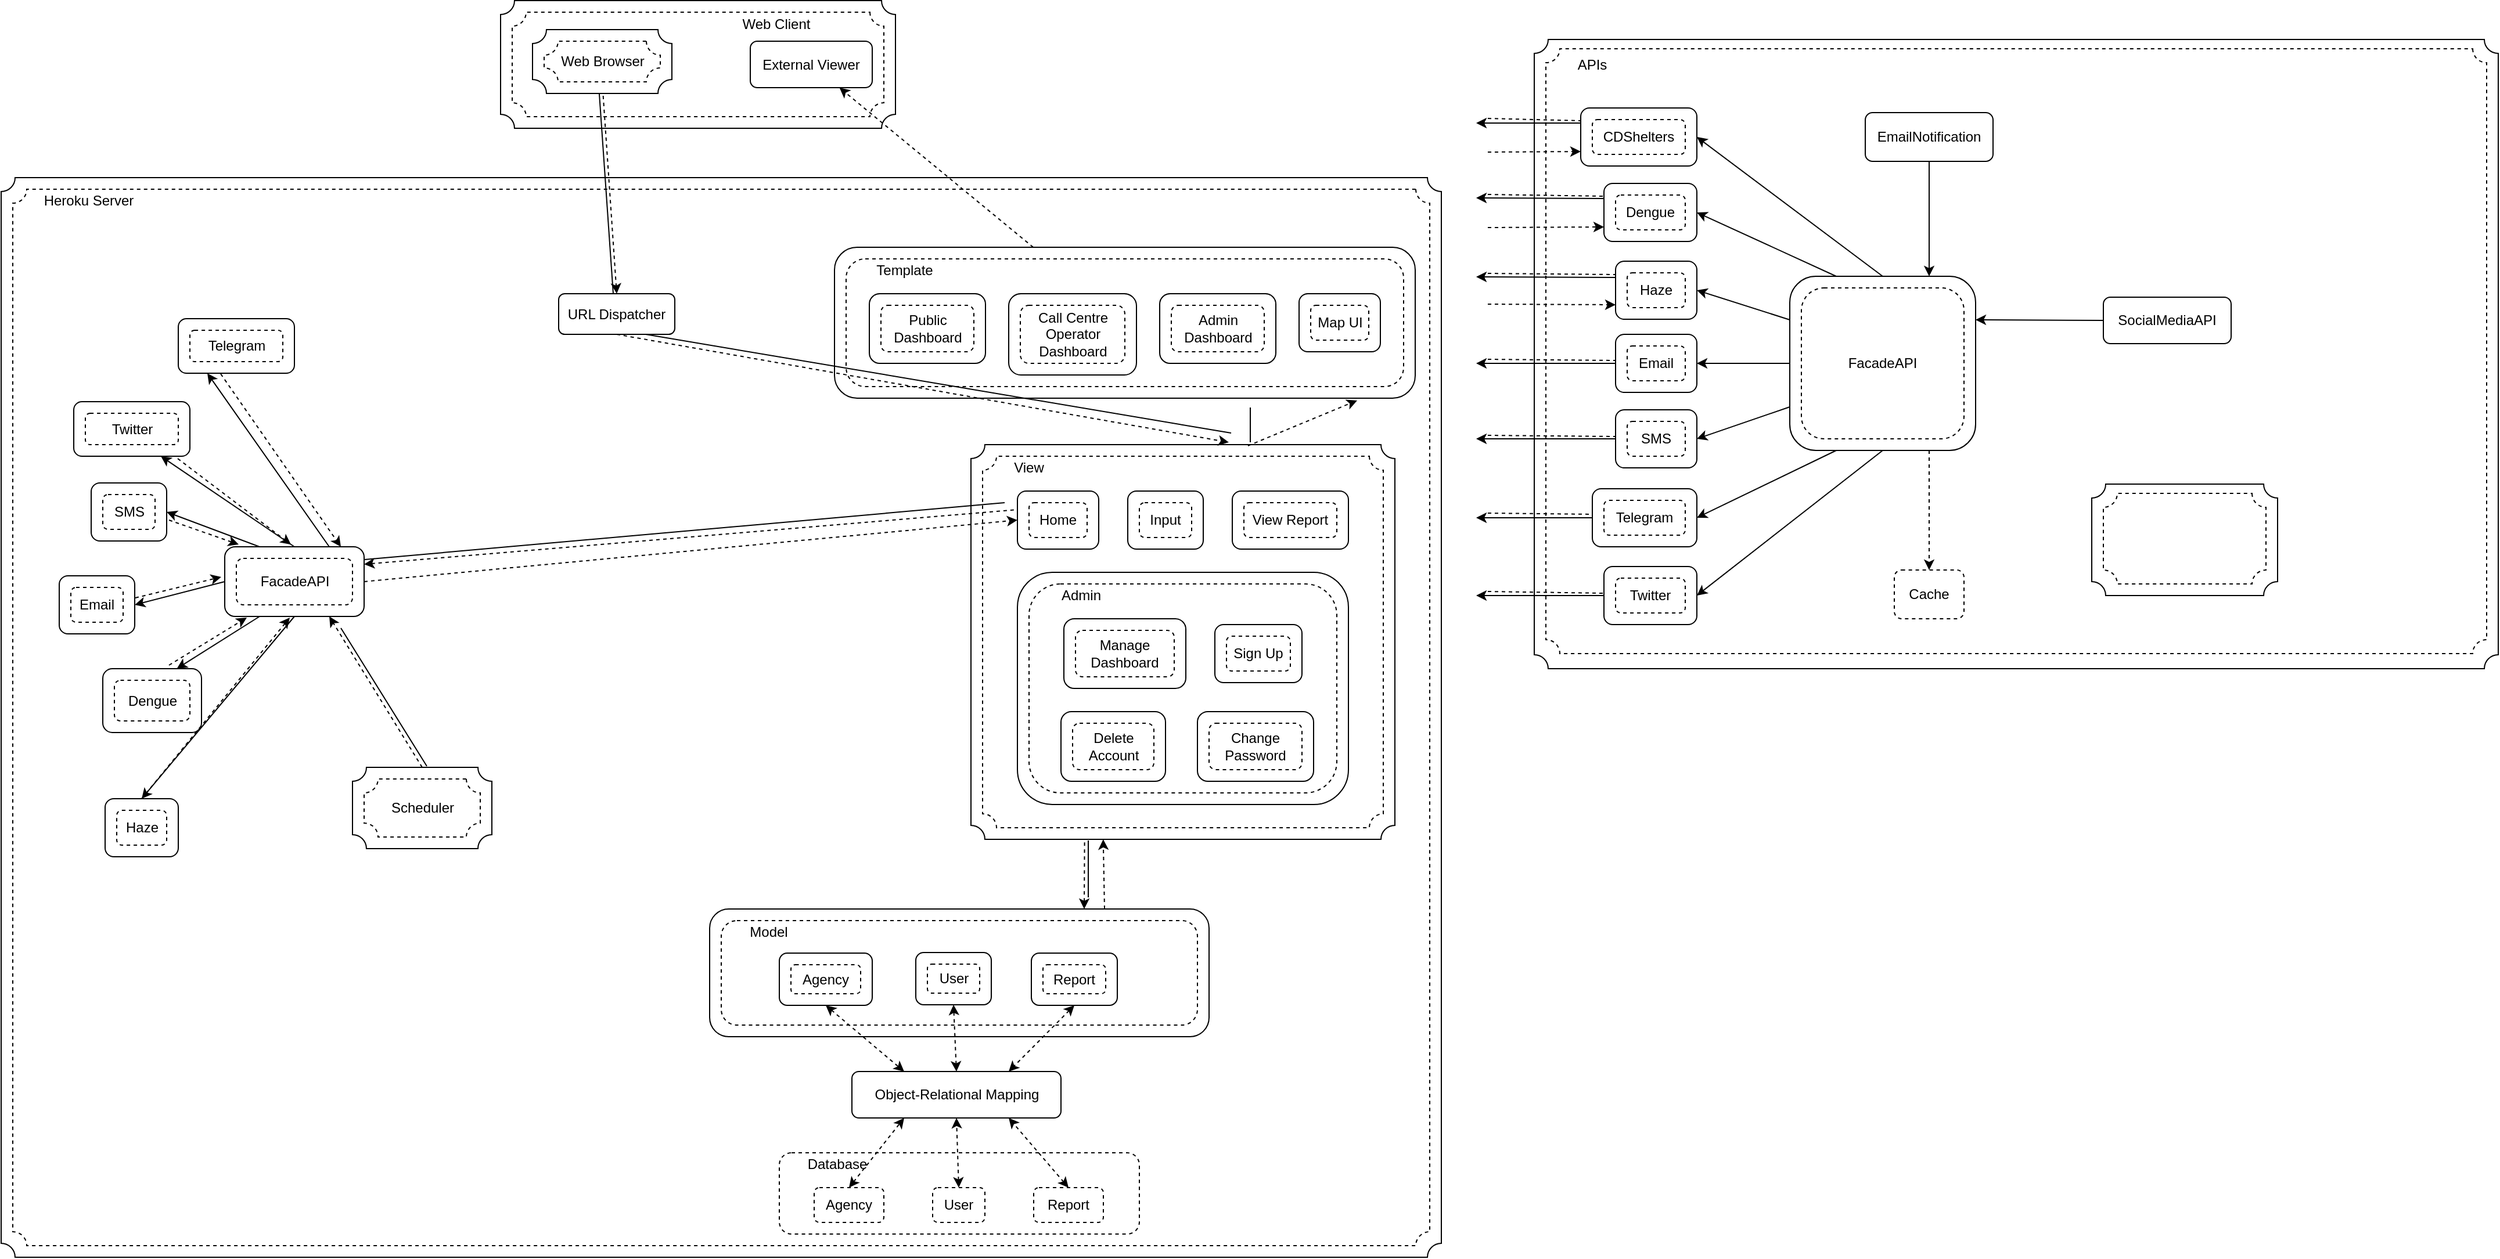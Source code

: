 <mxfile version="10.6.0" type="github"><diagram id="89IaM2pfo2dW9Pg9RgBT" name="Page-1"><mxGraphModel dx="1924" dy="614" grid="1" gridSize="10" guides="1" tooltips="1" connect="1" arrows="1" fold="1" page="1" pageScale="1" pageWidth="850" pageHeight="1100" math="0" shadow="0"><root><mxCell id="0"/><mxCell id="1" parent="0"/><mxCell id="wvOThd1Y3u8JnIfbXRII-2" value="" style="verticalLabelPosition=bottom;verticalAlign=top;html=1;shape=mxgraph.basic.plaque;dx=6;" parent="1" vertex="1"><mxGeometry x="30" y="7.5" width="340" height="110" as="geometry"/></mxCell><mxCell id="wvOThd1Y3u8JnIfbXRII-4" value="" style="verticalLabelPosition=bottom;verticalAlign=top;html=1;shape=mxgraph.basic.plaque;dx=6;dashed=1;" parent="1" vertex="1"><mxGeometry x="40" y="17.5" width="320" height="90" as="geometry"/></mxCell><mxCell id="wvOThd1Y3u8JnIfbXRII-12" value="Web Client" style="text;html=1;strokeColor=none;fillColor=none;align=center;verticalAlign=middle;whiteSpace=wrap;rounded=0;dashed=1;" parent="1" vertex="1"><mxGeometry x="230" y="17.5" width="75" height="20" as="geometry"/></mxCell><mxCell id="wvOThd1Y3u8JnIfbXRII-20" value="" style="verticalLabelPosition=bottom;verticalAlign=top;html=1;shape=mxgraph.basic.plaque;dx=6;" parent="1" vertex="1"><mxGeometry x="-400" y="160" width="1240" height="930" as="geometry"/></mxCell><mxCell id="wvOThd1Y3u8JnIfbXRII-21" value="" style="verticalLabelPosition=bottom;verticalAlign=top;html=1;shape=mxgraph.basic.plaque;dx=6;dashed=1;" parent="1" vertex="1"><mxGeometry x="-390" y="170" width="1220" height="910" as="geometry"/></mxCell><mxCell id="wvOThd1Y3u8JnIfbXRII-22" value="Heroku Server" style="text;html=1;strokeColor=none;fillColor=none;align=center;verticalAlign=middle;whiteSpace=wrap;rounded=0;dashed=1;" parent="1" vertex="1"><mxGeometry x="-370" y="170" width="91" height="20" as="geometry"/></mxCell><mxCell id="wvOThd1Y3u8JnIfbXRII-23" value="" style="rounded=1;whiteSpace=wrap;html=1;" parent="1" vertex="1"><mxGeometry x="317.5" y="220" width="500" height="130" as="geometry"/></mxCell><mxCell id="wvOThd1Y3u8JnIfbXRII-24" value="" style="rounded=1;whiteSpace=wrap;html=1;dashed=1;" parent="1" vertex="1"><mxGeometry x="327.5" y="230" width="480" height="110" as="geometry"/></mxCell><mxCell id="wvOThd1Y3u8JnIfbXRII-25" value="Template" style="text;html=1;strokeColor=none;fillColor=none;align=center;verticalAlign=middle;whiteSpace=wrap;rounded=0;dashed=1;" parent="1" vertex="1"><mxGeometry x="347.5" y="230" width="60" height="20" as="geometry"/></mxCell><mxCell id="wvOThd1Y3u8JnIfbXRII-26" value="" style="rounded=1;whiteSpace=wrap;html=1;" parent="1" vertex="1"><mxGeometry x="347.5" y="260" width="100" height="60" as="geometry"/></mxCell><mxCell id="wvOThd1Y3u8JnIfbXRII-27" value="Public Dashboard" style="rounded=1;whiteSpace=wrap;html=1;dashed=1;" parent="1" vertex="1"><mxGeometry x="357.5" y="270" width="80" height="40" as="geometry"/></mxCell><mxCell id="wvOThd1Y3u8JnIfbXRII-28" value="" style="rounded=1;whiteSpace=wrap;html=1;" parent="1" vertex="1"><mxGeometry x="467.5" y="260" width="110" height="70" as="geometry"/></mxCell><mxCell id="wvOThd1Y3u8JnIfbXRII-29" value="Call Centre Operator Dashboard" style="rounded=1;whiteSpace=wrap;html=1;dashed=1;" parent="1" vertex="1"><mxGeometry x="477.5" y="270" width="90" height="50" as="geometry"/></mxCell><mxCell id="wvOThd1Y3u8JnIfbXRII-30" value="" style="rounded=1;whiteSpace=wrap;html=1;" parent="1" vertex="1"><mxGeometry x="597.5" y="260" width="100" height="60" as="geometry"/></mxCell><mxCell id="wvOThd1Y3u8JnIfbXRII-31" value="Admin Dashboard" style="rounded=1;whiteSpace=wrap;html=1;dashed=1;" parent="1" vertex="1"><mxGeometry x="607.5" y="270" width="80" height="40" as="geometry"/></mxCell><mxCell id="wvOThd1Y3u8JnIfbXRII-32" value="" style="rounded=1;whiteSpace=wrap;html=1;" parent="1" vertex="1"><mxGeometry x="717.5" y="260" width="70" height="50" as="geometry"/></mxCell><mxCell id="wvOThd1Y3u8JnIfbXRII-33" value="Map UI" style="rounded=1;whiteSpace=wrap;html=1;dashed=1;" parent="1" vertex="1"><mxGeometry x="727.5" y="270" width="50" height="30" as="geometry"/></mxCell><mxCell id="wvOThd1Y3u8JnIfbXRII-34" value="URL Dispatcher" style="rounded=1;whiteSpace=wrap;html=1;" parent="1" vertex="1"><mxGeometry x="80" y="260" width="100" height="35" as="geometry"/></mxCell><mxCell id="wvOThd1Y3u8JnIfbXRII-35" value="" style="verticalLabelPosition=bottom;verticalAlign=top;html=1;shape=mxgraph.basic.plaque;dx=6;" parent="1" vertex="1"><mxGeometry x="435" y="390" width="365" height="340" as="geometry"/></mxCell><mxCell id="wvOThd1Y3u8JnIfbXRII-36" value="" style="verticalLabelPosition=bottom;verticalAlign=top;html=1;shape=mxgraph.basic.plaque;dx=6;dashed=1;" parent="1" vertex="1"><mxGeometry x="445" y="400" width="345" height="320" as="geometry"/></mxCell><mxCell id="wvOThd1Y3u8JnIfbXRII-37" value="View" style="text;html=1;strokeColor=none;fillColor=none;align=center;verticalAlign=middle;whiteSpace=wrap;rounded=0;" parent="1" vertex="1"><mxGeometry x="465" y="400" width="40" height="20" as="geometry"/></mxCell><mxCell id="wvOThd1Y3u8JnIfbXRII-38" value="" style="rounded=1;whiteSpace=wrap;html=1;" parent="1" vertex="1"><mxGeometry x="475" y="430" width="70" height="50" as="geometry"/></mxCell><mxCell id="wvOThd1Y3u8JnIfbXRII-39" value="Home" style="rounded=1;whiteSpace=wrap;html=1;dashed=1;" parent="1" vertex="1"><mxGeometry x="485" y="440" width="50" height="30" as="geometry"/></mxCell><mxCell id="wvOThd1Y3u8JnIfbXRII-40" value="" style="rounded=1;whiteSpace=wrap;html=1;" parent="1" vertex="1"><mxGeometry x="570" y="430" width="65" height="50" as="geometry"/></mxCell><mxCell id="wvOThd1Y3u8JnIfbXRII-41" value="Input" style="rounded=1;whiteSpace=wrap;html=1;dashed=1;" parent="1" vertex="1"><mxGeometry x="580" y="440" width="45" height="30" as="geometry"/></mxCell><mxCell id="wvOThd1Y3u8JnIfbXRII-43" value="" style="rounded=1;whiteSpace=wrap;html=1;" parent="1" vertex="1"><mxGeometry x="660" y="430" width="100" height="50" as="geometry"/></mxCell><mxCell id="wvOThd1Y3u8JnIfbXRII-44" value="View Report" style="rounded=1;whiteSpace=wrap;html=1;dashed=1;" parent="1" vertex="1"><mxGeometry x="670" y="440" width="80" height="30" as="geometry"/></mxCell><mxCell id="wvOThd1Y3u8JnIfbXRII-45" value="" style="rounded=1;whiteSpace=wrap;html=1;" parent="1" vertex="1"><mxGeometry x="475" y="500" width="285" height="200" as="geometry"/></mxCell><mxCell id="wvOThd1Y3u8JnIfbXRII-46" value="" style="rounded=1;whiteSpace=wrap;html=1;dashed=1;" parent="1" vertex="1"><mxGeometry x="485" y="510" width="265" height="180" as="geometry"/></mxCell><mxCell id="wvOThd1Y3u8JnIfbXRII-47" value="Admin" style="text;html=1;strokeColor=none;fillColor=none;align=center;verticalAlign=middle;whiteSpace=wrap;rounded=0;" parent="1" vertex="1"><mxGeometry x="510" y="510" width="40" height="20" as="geometry"/></mxCell><mxCell id="wvOThd1Y3u8JnIfbXRII-48" value="" style="endArrow=classic;startArrow=none;html=1;dashed=1;entryX=0.9;entryY=1.015;entryDx=0;entryDy=0;exitX=0.181;exitY=0.003;exitDx=0;exitDy=0;exitPerimeter=0;entryPerimeter=0;endFill=1;startFill=0;" parent="1" target="wvOThd1Y3u8JnIfbXRII-23" edge="1"><mxGeometry width="50" height="50" relative="1" as="geometry"><mxPoint x="673.5" y="391" as="sourcePoint"/><mxPoint x="682.5" y="350" as="targetPoint"/></mxGeometry></mxCell><mxCell id="wvOThd1Y3u8JnIfbXRII-49" value="" style="rounded=1;whiteSpace=wrap;html=1;" parent="1" vertex="1"><mxGeometry x="515" y="540" width="105" height="60" as="geometry"/></mxCell><mxCell id="wvOThd1Y3u8JnIfbXRII-50" value="Manage Dashboard" style="rounded=1;whiteSpace=wrap;html=1;dashed=1;" parent="1" vertex="1"><mxGeometry x="525" y="550" width="85" height="40" as="geometry"/></mxCell><mxCell id="wvOThd1Y3u8JnIfbXRII-51" value="" style="rounded=1;whiteSpace=wrap;html=1;" parent="1" vertex="1"><mxGeometry x="645" y="545" width="75" height="50" as="geometry"/></mxCell><mxCell id="wvOThd1Y3u8JnIfbXRII-52" value="Sign Up" style="rounded=1;whiteSpace=wrap;html=1;dashed=1;" parent="1" vertex="1"><mxGeometry x="655" y="555" width="55" height="30" as="geometry"/></mxCell><mxCell id="wvOThd1Y3u8JnIfbXRII-53" value="" style="rounded=1;whiteSpace=wrap;html=1;" parent="1" vertex="1"><mxGeometry x="512.5" y="620" width="90" height="60" as="geometry"/></mxCell><mxCell id="wvOThd1Y3u8JnIfbXRII-54" value="Delete Account" style="rounded=1;whiteSpace=wrap;html=1;dashed=1;" parent="1" vertex="1"><mxGeometry x="522.5" y="630" width="70" height="40" as="geometry"/></mxCell><mxCell id="wvOThd1Y3u8JnIfbXRII-55" value="" style="rounded=1;whiteSpace=wrap;html=1;" parent="1" vertex="1"><mxGeometry x="630" y="620" width="100" height="60" as="geometry"/></mxCell><mxCell id="wvOThd1Y3u8JnIfbXRII-56" value="Change Password" style="rounded=1;whiteSpace=wrap;html=1;dashed=1;" parent="1" vertex="1"><mxGeometry x="640" y="630" width="80" height="40" as="geometry"/></mxCell><mxCell id="wvOThd1Y3u8JnIfbXRII-57" value="" style="rounded=1;whiteSpace=wrap;html=1;" parent="1" vertex="1"><mxGeometry x="-207.5" y="478" width="120" height="60" as="geometry"/></mxCell><mxCell id="wvOThd1Y3u8JnIfbXRII-58" value="FacadeAPI" style="rounded=1;whiteSpace=wrap;html=1;dashed=1;" parent="1" vertex="1"><mxGeometry x="-197.5" y="488" width="100" height="40" as="geometry"/></mxCell><mxCell id="wvOThd1Y3u8JnIfbXRII-59" value="" style="verticalLabelPosition=bottom;verticalAlign=top;html=1;shape=mxgraph.basic.plaque;dx=6;" parent="1" vertex="1"><mxGeometry x="-97.5" y="668" width="120" height="70" as="geometry"/></mxCell><mxCell id="wvOThd1Y3u8JnIfbXRII-60" value="" style="verticalLabelPosition=bottom;verticalAlign=top;html=1;shape=mxgraph.basic.plaque;dx=6;dashed=1;" parent="1" vertex="1"><mxGeometry x="-87.5" y="678" width="100" height="50" as="geometry"/></mxCell><mxCell id="wvOThd1Y3u8JnIfbXRII-61" value="Scheduler" style="text;html=1;strokeColor=none;fillColor=none;align=center;verticalAlign=middle;whiteSpace=wrap;rounded=0;" parent="1" vertex="1"><mxGeometry x="-67.5" y="685.5" width="60" height="35" as="geometry"/></mxCell><mxCell id="wvOThd1Y3u8JnIfbXRII-62" value="" style="rounded=1;whiteSpace=wrap;html=1;" parent="1" vertex="1"><mxGeometry x="-247.5" y="281.5" width="100" height="47" as="geometry"/></mxCell><mxCell id="wvOThd1Y3u8JnIfbXRII-63" value="Telegram" style="rounded=1;whiteSpace=wrap;html=1;dashed=1;" parent="1" vertex="1"><mxGeometry x="-237.5" y="291.5" width="80" height="27" as="geometry"/></mxCell><mxCell id="wvOThd1Y3u8JnIfbXRII-64" value="" style="rounded=1;whiteSpace=wrap;html=1;" parent="1" vertex="1"><mxGeometry x="-337.5" y="353" width="100" height="47" as="geometry"/></mxCell><mxCell id="wvOThd1Y3u8JnIfbXRII-65" value="Twitter" style="rounded=1;whiteSpace=wrap;html=1;dashed=1;" parent="1" vertex="1"><mxGeometry x="-327.5" y="363" width="80" height="27" as="geometry"/></mxCell><mxCell id="wvOThd1Y3u8JnIfbXRII-66" value="" style="rounded=1;whiteSpace=wrap;html=1;" parent="1" vertex="1"><mxGeometry x="-322.5" y="423" width="65" height="50" as="geometry"/></mxCell><mxCell id="wvOThd1Y3u8JnIfbXRII-67" value="SMS" style="rounded=1;whiteSpace=wrap;html=1;dashed=1;" parent="1" vertex="1"><mxGeometry x="-312.5" y="433" width="45" height="30" as="geometry"/></mxCell><mxCell id="wvOThd1Y3u8JnIfbXRII-68" value="" style="rounded=1;whiteSpace=wrap;html=1;" parent="1" vertex="1"><mxGeometry x="-350" y="503" width="65" height="50" as="geometry"/></mxCell><mxCell id="wvOThd1Y3u8JnIfbXRII-69" value="Email" style="rounded=1;whiteSpace=wrap;html=1;dashed=1;" parent="1" vertex="1"><mxGeometry x="-340" y="513" width="45" height="30" as="geometry"/></mxCell><mxCell id="wvOThd1Y3u8JnIfbXRII-70" value="" style="rounded=1;whiteSpace=wrap;html=1;" parent="1" vertex="1"><mxGeometry x="-312.5" y="583" width="85" height="55" as="geometry"/></mxCell><mxCell id="wvOThd1Y3u8JnIfbXRII-71" value="Dengue" style="rounded=1;whiteSpace=wrap;html=1;dashed=1;" parent="1" vertex="1"><mxGeometry x="-302.5" y="593" width="65" height="35" as="geometry"/></mxCell><mxCell id="wvOThd1Y3u8JnIfbXRII-72" value="" style="rounded=1;whiteSpace=wrap;html=1;" parent="1" vertex="1"><mxGeometry x="-310.5" y="695" width="63" height="50" as="geometry"/></mxCell><mxCell id="wvOThd1Y3u8JnIfbXRII-73" value="Haze" style="rounded=1;whiteSpace=wrap;html=1;dashed=1;" parent="1" vertex="1"><mxGeometry x="-300.5" y="705" width="43" height="30" as="geometry"/></mxCell><mxCell id="wvOThd1Y3u8JnIfbXRII-75" value="" style="rounded=1;whiteSpace=wrap;html=1;dashed=1;" parent="1" vertex="1"><mxGeometry x="270" y="1000" width="310" height="70" as="geometry"/></mxCell><mxCell id="wvOThd1Y3u8JnIfbXRII-76" value="Agency" style="rounded=1;whiteSpace=wrap;html=1;dashed=1;" parent="1" vertex="1"><mxGeometry x="300" y="1030" width="60" height="30" as="geometry"/></mxCell><mxCell id="wvOThd1Y3u8JnIfbXRII-77" value="User" style="rounded=1;whiteSpace=wrap;html=1;dashed=1;" parent="1" vertex="1"><mxGeometry x="402" y="1030" width="45" height="30" as="geometry"/></mxCell><mxCell id="wvOThd1Y3u8JnIfbXRII-78" value="Report" style="rounded=1;whiteSpace=wrap;html=1;dashed=1;" parent="1" vertex="1"><mxGeometry x="489" y="1030" width="60" height="30" as="geometry"/></mxCell><mxCell id="wvOThd1Y3u8JnIfbXRII-79" value="Database" style="text;html=1;strokeColor=none;fillColor=none;align=center;verticalAlign=middle;whiteSpace=wrap;rounded=0;" parent="1" vertex="1"><mxGeometry x="290" y="1000" width="60" height="20" as="geometry"/></mxCell><mxCell id="wvOThd1Y3u8JnIfbXRII-80" value="" style="rounded=1;whiteSpace=wrap;html=1;" parent="1" vertex="1"><mxGeometry x="210" y="790" width="430" height="110" as="geometry"/></mxCell><mxCell id="wvOThd1Y3u8JnIfbXRII-81" value="" style="rounded=1;whiteSpace=wrap;html=1;dashed=1;" parent="1" vertex="1"><mxGeometry x="220" y="800" width="410" height="90" as="geometry"/></mxCell><mxCell id="wvOThd1Y3u8JnIfbXRII-82" value="" style="rounded=1;whiteSpace=wrap;html=1;" parent="1" vertex="1"><mxGeometry x="387.5" y="827.5" width="65" height="45" as="geometry"/></mxCell><mxCell id="wvOThd1Y3u8JnIfbXRII-83" value="User" style="rounded=1;whiteSpace=wrap;html=1;dashed=1;" parent="1" vertex="1"><mxGeometry x="397.5" y="837.5" width="45" height="25" as="geometry"/></mxCell><mxCell id="wvOThd1Y3u8JnIfbXRII-84" value="" style="rounded=1;whiteSpace=wrap;html=1;" parent="1" vertex="1"><mxGeometry x="487" y="828" width="74" height="45" as="geometry"/></mxCell><mxCell id="wvOThd1Y3u8JnIfbXRII-85" value="Report" style="rounded=1;whiteSpace=wrap;html=1;dashed=1;" parent="1" vertex="1"><mxGeometry x="497" y="838" width="54" height="25" as="geometry"/></mxCell><mxCell id="wvOThd1Y3u8JnIfbXRII-86" value="" style="rounded=1;whiteSpace=wrap;html=1;" parent="1" vertex="1"><mxGeometry x="270" y="828" width="80" height="45" as="geometry"/></mxCell><mxCell id="wvOThd1Y3u8JnIfbXRII-87" value="Agency" style="rounded=1;whiteSpace=wrap;html=1;dashed=1;" parent="1" vertex="1"><mxGeometry x="280" y="838" width="60" height="25" as="geometry"/></mxCell><mxCell id="wvOThd1Y3u8JnIfbXRII-88" value="Model" style="text;html=1;strokeColor=none;fillColor=none;align=center;verticalAlign=middle;whiteSpace=wrap;rounded=0;" parent="1" vertex="1"><mxGeometry x="241" y="800" width="40" height="20" as="geometry"/></mxCell><mxCell id="wvOThd1Y3u8JnIfbXRII-89" value="Object-Relational Mapping" style="rounded=1;whiteSpace=wrap;html=1;" parent="1" vertex="1"><mxGeometry x="332.5" y="930" width="180" height="40" as="geometry"/></mxCell><mxCell id="wvOThd1Y3u8JnIfbXRII-90" value="" style="endArrow=classic;startArrow=classic;html=1;dashed=1;exitX=0.5;exitY=0;exitDx=0;exitDy=0;entryX=0.25;entryY=1;entryDx=0;entryDy=0;" parent="1" source="wvOThd1Y3u8JnIfbXRII-76" target="wvOThd1Y3u8JnIfbXRII-89" edge="1"><mxGeometry width="50" height="50" relative="1" as="geometry"><mxPoint x="300" y="1030" as="sourcePoint"/><mxPoint x="350" y="980" as="targetPoint"/></mxGeometry></mxCell><mxCell id="wvOThd1Y3u8JnIfbXRII-91" value="" style="endArrow=classic;startArrow=classic;html=1;dashed=1;exitX=0.5;exitY=0;exitDx=0;exitDy=0;entryX=0.5;entryY=1;entryDx=0;entryDy=0;" parent="1" source="wvOThd1Y3u8JnIfbXRII-77" target="wvOThd1Y3u8JnIfbXRII-89" edge="1"><mxGeometry width="50" height="50" relative="1" as="geometry"><mxPoint x="340" y="1040" as="sourcePoint"/><mxPoint x="355" y="980" as="targetPoint"/></mxGeometry></mxCell><mxCell id="wvOThd1Y3u8JnIfbXRII-92" value="" style="endArrow=classic;startArrow=classic;html=1;dashed=1;exitX=0.5;exitY=0;exitDx=0;exitDy=0;entryX=0.75;entryY=1;entryDx=0;entryDy=0;" parent="1" source="wvOThd1Y3u8JnIfbXRII-78" target="wvOThd1Y3u8JnIfbXRII-89" edge="1"><mxGeometry width="50" height="50" relative="1" as="geometry"><mxPoint x="350" y="1050" as="sourcePoint"/><mxPoint x="365" y="990" as="targetPoint"/></mxGeometry></mxCell><mxCell id="wvOThd1Y3u8JnIfbXRII-93" value="" style="endArrow=classic;startArrow=classic;html=1;dashed=1;exitX=0.5;exitY=1;exitDx=0;exitDy=0;entryX=0.75;entryY=0;entryDx=0;entryDy=0;" parent="1" source="wvOThd1Y3u8JnIfbXRII-84" target="wvOThd1Y3u8JnIfbXRII-89" edge="1"><mxGeometry width="50" height="50" relative="1" as="geometry"><mxPoint x="529" y="1040" as="sourcePoint"/><mxPoint x="505" y="980" as="targetPoint"/></mxGeometry></mxCell><mxCell id="wvOThd1Y3u8JnIfbXRII-94" value="" style="endArrow=classic;startArrow=classic;html=1;dashed=1;exitX=0.5;exitY=1;exitDx=0;exitDy=0;entryX=0.5;entryY=0;entryDx=0;entryDy=0;" parent="1" source="wvOThd1Y3u8JnIfbXRII-82" target="wvOThd1Y3u8JnIfbXRII-89" edge="1"><mxGeometry width="50" height="50" relative="1" as="geometry"><mxPoint x="534" y="883" as="sourcePoint"/><mxPoint x="505" y="940" as="targetPoint"/></mxGeometry></mxCell><mxCell id="wvOThd1Y3u8JnIfbXRII-95" value="" style="endArrow=classic;startArrow=classic;html=1;dashed=1;exitX=0.5;exitY=1;exitDx=0;exitDy=0;entryX=0.25;entryY=0;entryDx=0;entryDy=0;" parent="1" source="wvOThd1Y3u8JnIfbXRII-86" target="wvOThd1Y3u8JnIfbXRII-89" edge="1"><mxGeometry width="50" height="50" relative="1" as="geometry"><mxPoint x="430" y="883" as="sourcePoint"/><mxPoint x="430" y="940" as="targetPoint"/></mxGeometry></mxCell><mxCell id="wvOThd1Y3u8JnIfbXRII-96" value="" style="endArrow=none;startArrow=classic;html=1;dashed=1;exitX=0.75;exitY=0;exitDx=0;exitDy=0;entryX=0.268;entryY=1;entryDx=0;entryDy=0;entryPerimeter=0;startFill=1;endFill=0;" parent="1" source="wvOThd1Y3u8JnIfbXRII-80" target="wvOThd1Y3u8JnIfbXRII-35" edge="1"><mxGeometry width="50" height="50" relative="1" as="geometry"><mxPoint x="520" y="790" as="sourcePoint"/><mxPoint x="570" y="740" as="targetPoint"/></mxGeometry></mxCell><mxCell id="wvOThd1Y3u8JnIfbXRII-97" value="" style="endArrow=classic;html=1;dashed=1;" parent="1" source="wvOThd1Y3u8JnIfbXRII-23" target="N3sMtLj69sBICCDIwIQr-1" edge="1"><mxGeometry width="50" height="50" relative="1" as="geometry"><mxPoint x="632.5" y="170" as="sourcePoint"/><mxPoint x="677.5" y="75" as="targetPoint"/></mxGeometry></mxCell><mxCell id="wvOThd1Y3u8JnIfbXRII-98" value="" style="endArrow=classic;html=1;dashed=1;exitX=0.5;exitY=1;exitDx=0;exitDy=0;exitPerimeter=0;entryX=0.5;entryY=0;entryDx=0;entryDy=0;" parent="1" source="ja9YExPitHHDWCBDoxBe-2" target="wvOThd1Y3u8JnIfbXRII-34" edge="1"><mxGeometry width="50" height="50" relative="1" as="geometry"><mxPoint x="640" y="75" as="sourcePoint"/><mxPoint x="685" y="110" as="targetPoint"/></mxGeometry></mxCell><mxCell id="wvOThd1Y3u8JnIfbXRII-99" value="" style="endArrow=classic;html=1;dashed=1;exitX=0.5;exitY=1;exitDx=0;exitDy=0;entryX=0.595;entryY=-0.006;entryDx=0;entryDy=0;entryPerimeter=0;" parent="1" source="wvOThd1Y3u8JnIfbXRII-34" edge="1"><mxGeometry width="50" height="50" relative="1" as="geometry"><mxPoint x="645" y="360" as="sourcePoint"/><mxPoint x="657" y="388" as="targetPoint"/></mxGeometry></mxCell><mxCell id="wvOThd1Y3u8JnIfbXRII-100" value="" style="endArrow=classic;html=1;entryX=0.25;entryY=1;entryDx=0;entryDy=0;exitX=0.75;exitY=0;exitDx=0;exitDy=0;" parent="1" source="wvOThd1Y3u8JnIfbXRII-57" target="wvOThd1Y3u8JnIfbXRII-62" edge="1"><mxGeometry width="50" height="50" relative="1" as="geometry"><mxPoint x="-67.5" y="508" as="sourcePoint"/><mxPoint x="-17.5" y="458" as="targetPoint"/></mxGeometry></mxCell><mxCell id="wvOThd1Y3u8JnIfbXRII-101" value="" style="endArrow=classic;html=1;entryX=0.75;entryY=1;entryDx=0;entryDy=0;exitX=0.5;exitY=0;exitDx=0;exitDy=0;" parent="1" source="wvOThd1Y3u8JnIfbXRII-57" target="wvOThd1Y3u8JnIfbXRII-64" edge="1"><mxGeometry width="50" height="50" relative="1" as="geometry"><mxPoint x="-107.5" y="488" as="sourcePoint"/><mxPoint x="-52.5" y="442" as="targetPoint"/></mxGeometry></mxCell><mxCell id="wvOThd1Y3u8JnIfbXRII-102" value="" style="endArrow=classic;html=1;entryX=1;entryY=0.5;entryDx=0;entryDy=0;exitX=0.25;exitY=0;exitDx=0;exitDy=0;" parent="1" source="wvOThd1Y3u8JnIfbXRII-57" target="wvOThd1Y3u8JnIfbXRII-66" edge="1"><mxGeometry width="50" height="50" relative="1" as="geometry"><mxPoint x="-137.5" y="488" as="sourcePoint"/><mxPoint x="-142.5" y="429" as="targetPoint"/></mxGeometry></mxCell><mxCell id="wvOThd1Y3u8JnIfbXRII-103" value="" style="endArrow=classic;html=1;entryX=1;entryY=0.5;entryDx=0;entryDy=0;exitX=0;exitY=0.5;exitDx=0;exitDy=0;" parent="1" source="wvOThd1Y3u8JnIfbXRII-57" target="wvOThd1Y3u8JnIfbXRII-68" edge="1"><mxGeometry width="50" height="50" relative="1" as="geometry"><mxPoint x="-227.5" y="498" as="sourcePoint"/><mxPoint x="-247.5" y="458" as="targetPoint"/></mxGeometry></mxCell><mxCell id="wvOThd1Y3u8JnIfbXRII-104" value="" style="endArrow=classic;html=1;entryX=0.75;entryY=0;entryDx=0;entryDy=0;exitX=0.25;exitY=1;exitDx=0;exitDy=0;" parent="1" source="wvOThd1Y3u8JnIfbXRII-57" target="wvOThd1Y3u8JnIfbXRII-70" edge="1"><mxGeometry width="50" height="50" relative="1" as="geometry"><mxPoint x="-197.5" y="512" as="sourcePoint"/><mxPoint x="-274.5" y="526" as="targetPoint"/></mxGeometry></mxCell><mxCell id="wvOThd1Y3u8JnIfbXRII-105" value="" style="endArrow=classic;html=1;entryX=0.5;entryY=0;entryDx=0;entryDy=0;exitX=0.5;exitY=1;exitDx=0;exitDy=0;" parent="1" source="wvOThd1Y3u8JnIfbXRII-57" target="wvOThd1Y3u8JnIfbXRII-72" edge="1"><mxGeometry width="50" height="50" relative="1" as="geometry"><mxPoint x="-197.5" y="533" as="sourcePoint"/><mxPoint x="-238.5" y="593" as="targetPoint"/></mxGeometry></mxCell><mxCell id="wvOThd1Y3u8JnIfbXRII-106" value="" style="endArrow=classic;html=1;entryX=0.75;entryY=1;entryDx=0;entryDy=0;exitX=0.5;exitY=0;exitDx=0;exitDy=0;exitPerimeter=0;dashed=1;" parent="1" source="wvOThd1Y3u8JnIfbXRII-59" target="wvOThd1Y3u8JnIfbXRII-57" edge="1"><mxGeometry width="50" height="50" relative="1" as="geometry"><mxPoint x="-67.5" y="638" as="sourcePoint"/><mxPoint x="-17.5" y="588" as="targetPoint"/></mxGeometry></mxCell><mxCell id="wvOThd1Y3u8JnIfbXRII-107" value="" style="endArrow=classic;startArrow=none;html=1;dashed=1;exitX=1;exitY=0.5;exitDx=0;exitDy=0;entryX=0;entryY=0.5;entryDx=0;entryDy=0;startFill=0;" parent="1" source="wvOThd1Y3u8JnIfbXRII-57" target="wvOThd1Y3u8JnIfbXRII-38" edge="1"><mxGeometry width="50" height="50" relative="1" as="geometry"><mxPoint x="340" y="530" as="sourcePoint"/><mxPoint x="390" y="480" as="targetPoint"/></mxGeometry></mxCell><mxCell id="wvOThd1Y3u8JnIfbXRII-108" value="" style="endArrow=none;html=1;entryX=0;entryY=0.25;entryDx=0;entryDy=0;startArrow=classic;startFill=1;endFill=0;dashed=1;exitX=1;exitY=0.25;exitDx=0;exitDy=0;" parent="1" source="wvOThd1Y3u8JnIfbXRII-57" edge="1"><mxGeometry width="50" height="50" relative="1" as="geometry"><mxPoint x="301" y="503" as="sourcePoint"/><mxPoint x="475" y="446" as="targetPoint"/></mxGeometry></mxCell><mxCell id="wvOThd1Y3u8JnIfbXRII-109" value="" style="endArrow=classic;html=1;dashed=1;exitX=0.365;exitY=1.011;exitDx=0;exitDy=0;exitPerimeter=0;" parent="1" source="wvOThd1Y3u8JnIfbXRII-62" edge="1"><mxGeometry width="50" height="50" relative="1" as="geometry"><mxPoint x="-57.5" y="432" as="sourcePoint"/><mxPoint x="-107.5" y="478" as="targetPoint"/></mxGeometry></mxCell><mxCell id="wvOThd1Y3u8JnIfbXRII-110" value="" style="endArrow=classic;html=1;dashed=1;exitX=0.895;exitY=1.043;exitDx=0;exitDy=0;exitPerimeter=0;" parent="1" source="wvOThd1Y3u8JnIfbXRII-64" edge="1"><mxGeometry width="50" height="50" relative="1" as="geometry"><mxPoint x="-160.5" y="420" as="sourcePoint"/><mxPoint x="-150.5" y="476" as="targetPoint"/></mxGeometry></mxCell><mxCell id="wvOThd1Y3u8JnIfbXRII-111" value="" style="endArrow=classic;html=1;dashed=1;entryX=0.1;entryY=-0.033;entryDx=0;entryDy=0;entryPerimeter=0;exitX=1.031;exitY=0.64;exitDx=0;exitDy=0;exitPerimeter=0;" parent="1" source="wvOThd1Y3u8JnIfbXRII-66" target="wvOThd1Y3u8JnIfbXRII-57" edge="1"><mxGeometry width="50" height="50" relative="1" as="geometry"><mxPoint x="-267.5" y="508" as="sourcePoint"/><mxPoint x="-217.5" y="458" as="targetPoint"/></mxGeometry></mxCell><mxCell id="wvOThd1Y3u8JnIfbXRII-112" value="" style="endArrow=classic;html=1;dashed=1;exitX=1;exitY=0.25;exitDx=0;exitDy=0;" parent="1" edge="1"><mxGeometry width="50" height="50" relative="1" as="geometry"><mxPoint x="-284.5" y="522" as="sourcePoint"/><mxPoint x="-210.5" y="504" as="targetPoint"/></mxGeometry></mxCell><mxCell id="wvOThd1Y3u8JnIfbXRII-113" value="" style="endArrow=classic;html=1;dashed=1;entryX=0.142;entryY=0.983;entryDx=0;entryDy=0;entryPerimeter=0;" parent="1" edge="1"><mxGeometry width="50" height="50" relative="1" as="geometry"><mxPoint x="-255.5" y="580" as="sourcePoint"/><mxPoint x="-188.5" y="539" as="targetPoint"/></mxGeometry></mxCell><mxCell id="wvOThd1Y3u8JnIfbXRII-114" value="" style="endArrow=classic;html=1;dashed=1;entryX=0.442;entryY=1.017;entryDx=0;entryDy=0;entryPerimeter=0;exitX=0.5;exitY=0;exitDx=0;exitDy=0;" parent="1" source="wvOThd1Y3u8JnIfbXRII-72" edge="1"><mxGeometry width="50" height="50" relative="1" as="geometry"><mxPoint x="-162.5" y="595" as="sourcePoint"/><mxPoint x="-151.5" y="539" as="targetPoint"/></mxGeometry></mxCell><mxCell id="N3sMtLj69sBICCDIwIQr-1" value="External Viewer" style="rounded=1;whiteSpace=wrap;html=1;" parent="1" vertex="1"><mxGeometry x="245" y="42.5" width="105" height="40" as="geometry"/></mxCell><mxCell id="ja9YExPitHHDWCBDoxBe-1" value="" style="verticalLabelPosition=bottom;verticalAlign=top;html=1;shape=mxgraph.basic.plaque;dx=6;" parent="1" vertex="1"><mxGeometry x="57.5" y="32.5" width="120" height="55" as="geometry"/></mxCell><mxCell id="ja9YExPitHHDWCBDoxBe-2" value="" style="verticalLabelPosition=bottom;verticalAlign=top;html=1;shape=mxgraph.basic.plaque;dx=6;dashed=1;" parent="1" vertex="1"><mxGeometry x="67.5" y="42.5" width="100" height="35" as="geometry"/></mxCell><mxCell id="wvOThd1Y3u8JnIfbXRII-14" value="Web Browser" style="text;html=1;strokeColor=none;fillColor=none;align=center;verticalAlign=middle;whiteSpace=wrap;rounded=0;dashed=1;" parent="1" vertex="1"><mxGeometry x="77.5" y="50" width="80" height="20" as="geometry"/></mxCell><mxCell id="ja9YExPitHHDWCBDoxBe-3" value="" style="endArrow=none;html=1;entryX=0.5;entryY=1;entryDx=0;entryDy=0;entryPerimeter=0;exitX=0.5;exitY=0;exitDx=0;exitDy=0;" parent="1" edge="1"><mxGeometry width="50" height="50" relative="1" as="geometry"><mxPoint x="127" y="260" as="sourcePoint"/><mxPoint x="115" y="88" as="targetPoint"/></mxGeometry></mxCell><mxCell id="ja9YExPitHHDWCBDoxBe-6" value="" style="endArrow=none;html=1;exitX=0.2;exitY=0;exitDx=0;exitDy=0;exitPerimeter=0;" parent="1" edge="1"><mxGeometry width="50" height="50" relative="1" as="geometry"><mxPoint x="675.5" y="388" as="sourcePoint"/><mxPoint x="675.5" y="358" as="targetPoint"/></mxGeometry></mxCell><mxCell id="ja9YExPitHHDWCBDoxBe-7" value="" style="endArrow=none;html=1;" parent="1" edge="1"><mxGeometry width="50" height="50" relative="1" as="geometry"><mxPoint x="-33.5" y="667" as="sourcePoint"/><mxPoint x="-107.5" y="548" as="targetPoint"/></mxGeometry></mxCell><mxCell id="ja9YExPitHHDWCBDoxBe-8" value="" style="endArrow=none;html=1;entryX=0.285;entryY=1.003;entryDx=0;entryDy=0;entryPerimeter=0;" parent="1" edge="1"><mxGeometry width="50" height="50" relative="1" as="geometry"><mxPoint x="536" y="780" as="sourcePoint"/><mxPoint x="536" y="731" as="targetPoint"/></mxGeometry></mxCell><mxCell id="ja9YExPitHHDWCBDoxBe-9" value="" style="endArrow=classic;html=1;dashed=1;entryX=0.312;entryY=1;entryDx=0;entryDy=0;entryPerimeter=0;" parent="1" target="wvOThd1Y3u8JnIfbXRII-35" edge="1"><mxGeometry width="50" height="50" relative="1" as="geometry"><mxPoint x="550" y="790" as="sourcePoint"/><mxPoint x="600" y="740" as="targetPoint"/></mxGeometry></mxCell><mxCell id="ja9YExPitHHDWCBDoxBe-10" value="" style="endArrow=none;html=1;" parent="1" edge="1"><mxGeometry width="50" height="50" relative="1" as="geometry"><mxPoint x="-87" y="489" as="sourcePoint"/><mxPoint x="464" y="440" as="targetPoint"/></mxGeometry></mxCell><mxCell id="ja9YExPitHHDWCBDoxBe-11" value="" style="endArrow=none;html=1;entryX=0.75;entryY=1;entryDx=0;entryDy=0;" parent="1" target="wvOThd1Y3u8JnIfbXRII-34" edge="1"><mxGeometry width="50" height="50" relative="1" as="geometry"><mxPoint x="659" y="380" as="sourcePoint"/><mxPoint x="659" y="297" as="targetPoint"/></mxGeometry></mxCell><mxCell id="D0pMlMxp29MiVKRcEzJZ-3" value="" style="verticalLabelPosition=bottom;verticalAlign=top;html=1;shape=mxgraph.basic.plaque;dx=6;" parent="1" vertex="1"><mxGeometry x="920" y="41" width="830" height="542" as="geometry"/></mxCell><mxCell id="D0pMlMxp29MiVKRcEzJZ-11" value="" style="verticalLabelPosition=bottom;verticalAlign=top;html=1;shape=mxgraph.basic.plaque;dx=6;dashed=1;" parent="1" vertex="1"><mxGeometry x="930" y="49" width="810" height="521" as="geometry"/></mxCell><mxCell id="D0pMlMxp29MiVKRcEzJZ-12" value="" style="rounded=1;whiteSpace=wrap;html=1;" parent="1" vertex="1"><mxGeometry x="960" y="100" width="100" height="50" as="geometry"/></mxCell><mxCell id="D0pMlMxp29MiVKRcEzJZ-13" value="CDShelters" style="rounded=1;whiteSpace=wrap;html=1;dashed=1;" parent="1" vertex="1"><mxGeometry x="970" y="110" width="80" height="30" as="geometry"/></mxCell><mxCell id="D0pMlMxp29MiVKRcEzJZ-15" value="" style="rounded=1;whiteSpace=wrap;html=1;" parent="1" vertex="1"><mxGeometry x="980" y="165" width="80" height="50" as="geometry"/></mxCell><mxCell id="D0pMlMxp29MiVKRcEzJZ-16" value="Dengue" style="rounded=1;whiteSpace=wrap;html=1;dashed=1;" parent="1" vertex="1"><mxGeometry x="990" y="175" width="60" height="30" as="geometry"/></mxCell><mxCell id="D0pMlMxp29MiVKRcEzJZ-17" value="" style="rounded=1;whiteSpace=wrap;html=1;" parent="1" vertex="1"><mxGeometry x="990" y="232" width="70" height="50" as="geometry"/></mxCell><mxCell id="D0pMlMxp29MiVKRcEzJZ-18" value="Haze" style="rounded=1;whiteSpace=wrap;html=1;dashed=1;" parent="1" vertex="1"><mxGeometry x="1000" y="242" width="50" height="30" as="geometry"/></mxCell><mxCell id="D0pMlMxp29MiVKRcEzJZ-19" value="" style="rounded=1;whiteSpace=wrap;html=1;" parent="1" vertex="1"><mxGeometry x="990" y="295" width="70" height="50" as="geometry"/></mxCell><mxCell id="D0pMlMxp29MiVKRcEzJZ-20" value="Email" style="rounded=1;whiteSpace=wrap;html=1;dashed=1;" parent="1" vertex="1"><mxGeometry x="1000" y="305" width="50" height="30" as="geometry"/></mxCell><mxCell id="D0pMlMxp29MiVKRcEzJZ-21" value="" style="rounded=1;whiteSpace=wrap;html=1;" parent="1" vertex="1"><mxGeometry x="990" y="360" width="70" height="50" as="geometry"/></mxCell><mxCell id="D0pMlMxp29MiVKRcEzJZ-22" value="SMS" style="rounded=1;whiteSpace=wrap;html=1;dashed=1;" parent="1" vertex="1"><mxGeometry x="1000" y="370" width="50" height="30" as="geometry"/></mxCell><mxCell id="D0pMlMxp29MiVKRcEzJZ-23" value="" style="rounded=1;whiteSpace=wrap;html=1;" parent="1" vertex="1"><mxGeometry x="970" y="428" width="90" height="50" as="geometry"/></mxCell><mxCell id="D0pMlMxp29MiVKRcEzJZ-24" value="Telegram" style="rounded=1;whiteSpace=wrap;html=1;dashed=1;" parent="1" vertex="1"><mxGeometry x="980" y="438" width="70" height="30" as="geometry"/></mxCell><mxCell id="D0pMlMxp29MiVKRcEzJZ-25" value="" style="rounded=1;whiteSpace=wrap;html=1;" parent="1" vertex="1"><mxGeometry x="980" y="495" width="80" height="50" as="geometry"/></mxCell><mxCell id="D0pMlMxp29MiVKRcEzJZ-26" value="Twitter" style="rounded=1;whiteSpace=wrap;html=1;dashed=1;" parent="1" vertex="1"><mxGeometry x="990" y="505" width="60" height="30" as="geometry"/></mxCell><mxCell id="D0pMlMxp29MiVKRcEzJZ-27" value="APIs" style="text;html=1;strokeColor=none;fillColor=none;align=center;verticalAlign=middle;whiteSpace=wrap;rounded=0;dashed=1;" parent="1" vertex="1"><mxGeometry x="950" y="53" width="40" height="20" as="geometry"/></mxCell><mxCell id="D0pMlMxp29MiVKRcEzJZ-28" value="" style="endArrow=classic;html=1;" parent="1" edge="1"><mxGeometry width="50" height="50" relative="1" as="geometry"><mxPoint x="960" y="113" as="sourcePoint"/><mxPoint x="870" y="113" as="targetPoint"/></mxGeometry></mxCell><mxCell id="D0pMlMxp29MiVKRcEzJZ-29" value="" style="endArrow=classic;html=1;" parent="1" edge="1"><mxGeometry width="50" height="50" relative="1" as="geometry"><mxPoint x="980" y="178" as="sourcePoint"/><mxPoint x="870" y="177.5" as="targetPoint"/></mxGeometry></mxCell><mxCell id="D0pMlMxp29MiVKRcEzJZ-30" value="" style="endArrow=classic;html=1;" parent="1" edge="1"><mxGeometry width="50" height="50" relative="1" as="geometry"><mxPoint x="990" y="246" as="sourcePoint"/><mxPoint x="870" y="245.5" as="targetPoint"/></mxGeometry></mxCell><mxCell id="D0pMlMxp29MiVKRcEzJZ-31" value="" style="endArrow=classic;html=1;exitX=0;exitY=0.5;exitDx=0;exitDy=0;" parent="1" source="D0pMlMxp29MiVKRcEzJZ-19" edge="1"><mxGeometry width="50" height="50" relative="1" as="geometry"><mxPoint x="960" y="320" as="sourcePoint"/><mxPoint x="870" y="320" as="targetPoint"/></mxGeometry></mxCell><mxCell id="D0pMlMxp29MiVKRcEzJZ-32" value="" style="endArrow=classic;html=1;exitX=0;exitY=0.5;exitDx=0;exitDy=0;" parent="1" source="D0pMlMxp29MiVKRcEzJZ-21" edge="1"><mxGeometry width="50" height="50" relative="1" as="geometry"><mxPoint x="960" y="385" as="sourcePoint"/><mxPoint x="870" y="385" as="targetPoint"/></mxGeometry></mxCell><mxCell id="D0pMlMxp29MiVKRcEzJZ-33" value="" style="endArrow=classic;html=1;exitX=0;exitY=0.5;exitDx=0;exitDy=0;" parent="1" source="D0pMlMxp29MiVKRcEzJZ-23" edge="1"><mxGeometry width="50" height="50" relative="1" as="geometry"><mxPoint x="970" y="454" as="sourcePoint"/><mxPoint x="870" y="453" as="targetPoint"/></mxGeometry></mxCell><mxCell id="D0pMlMxp29MiVKRcEzJZ-34" value="" style="endArrow=classic;html=1;exitX=0;exitY=0.5;exitDx=0;exitDy=0;" parent="1" source="D0pMlMxp29MiVKRcEzJZ-25" edge="1"><mxGeometry width="50" height="50" relative="1" as="geometry"><mxPoint x="970" y="520" as="sourcePoint"/><mxPoint x="870" y="520" as="targetPoint"/></mxGeometry></mxCell><mxCell id="D0pMlMxp29MiVKRcEzJZ-35" value="" style="endArrow=classic;dashed=1;html=1;entryX=0;entryY=0.75;entryDx=0;entryDy=0;endFill=1;" parent="1" target="D0pMlMxp29MiVKRcEzJZ-12" edge="1"><mxGeometry width="50" height="50" relative="1" as="geometry"><mxPoint x="880" y="138" as="sourcePoint"/><mxPoint x="840" y="80" as="targetPoint"/></mxGeometry></mxCell><mxCell id="MvJEC_YLyPXSr9O0c1r4-1" value="" style="endArrow=classic;dashed=1;html=1;entryX=0;entryY=0.75;entryDx=0;entryDy=0;endFill=1;" edge="1" parent="1" target="D0pMlMxp29MiVKRcEzJZ-15"><mxGeometry width="50" height="50" relative="1" as="geometry"><mxPoint x="880" y="203" as="sourcePoint"/><mxPoint x="950" y="200" as="targetPoint"/></mxGeometry></mxCell><mxCell id="MvJEC_YLyPXSr9O0c1r4-2" value="" style="endArrow=classic;dashed=1;html=1;entryX=0;entryY=0.75;entryDx=0;entryDy=0;endFill=1;" edge="1" parent="1" target="D0pMlMxp29MiVKRcEzJZ-17"><mxGeometry width="50" height="50" relative="1" as="geometry"><mxPoint x="880" y="269" as="sourcePoint"/><mxPoint x="980" y="269" as="targetPoint"/></mxGeometry></mxCell><mxCell id="MvJEC_YLyPXSr9O0c1r4-3" value="" style="endArrow=none;dashed=1;html=1;entryX=0;entryY=0.75;entryDx=0;entryDy=0;endFill=0;" edge="1" parent="1"><mxGeometry width="50" height="50" relative="1" as="geometry"><mxPoint x="880" y="242.5" as="sourcePoint"/><mxPoint x="990" y="243.5" as="targetPoint"/></mxGeometry></mxCell><mxCell id="MvJEC_YLyPXSr9O0c1r4-4" value="" style="endArrow=none;dashed=1;html=1;endFill=0;" edge="1" parent="1"><mxGeometry width="50" height="50" relative="1" as="geometry"><mxPoint x="880" y="174.5" as="sourcePoint"/><mxPoint x="980" y="176" as="targetPoint"/></mxGeometry></mxCell><mxCell id="MvJEC_YLyPXSr9O0c1r4-5" value="" style="endArrow=none;dashed=1;html=1;endFill=0;" edge="1" parent="1"><mxGeometry width="50" height="50" relative="1" as="geometry"><mxPoint x="880" y="109" as="sourcePoint"/><mxPoint x="960" y="111" as="targetPoint"/></mxGeometry></mxCell><mxCell id="MvJEC_YLyPXSr9O0c1r4-6" value="" style="endArrow=none;dashed=1;html=1;entryX=0;entryY=0.75;entryDx=0;entryDy=0;endFill=0;" edge="1" parent="1"><mxGeometry width="50" height="50" relative="1" as="geometry"><mxPoint x="880" y="316.5" as="sourcePoint"/><mxPoint x="990" y="317.5" as="targetPoint"/></mxGeometry></mxCell><mxCell id="MvJEC_YLyPXSr9O0c1r4-7" value="" style="endArrow=none;dashed=1;html=1;entryX=0;entryY=0.75;entryDx=0;entryDy=0;endFill=0;" edge="1" parent="1"><mxGeometry width="50" height="50" relative="1" as="geometry"><mxPoint x="880" y="382" as="sourcePoint"/><mxPoint x="990" y="383" as="targetPoint"/></mxGeometry></mxCell><mxCell id="MvJEC_YLyPXSr9O0c1r4-8" value="" style="endArrow=none;dashed=1;html=1;endFill=0;" edge="1" parent="1"><mxGeometry width="50" height="50" relative="1" as="geometry"><mxPoint x="880" y="516.5" as="sourcePoint"/><mxPoint x="980" y="518" as="targetPoint"/></mxGeometry></mxCell><mxCell id="MvJEC_YLyPXSr9O0c1r4-9" value="" style="endArrow=none;dashed=1;html=1;endFill=0;" edge="1" parent="1"><mxGeometry width="50" height="50" relative="1" as="geometry"><mxPoint x="880" y="449" as="sourcePoint"/><mxPoint x="970" y="450" as="targetPoint"/></mxGeometry></mxCell><mxCell id="MvJEC_YLyPXSr9O0c1r4-10" value="" style="rounded=1;whiteSpace=wrap;html=1;" vertex="1" parent="1"><mxGeometry x="1140" y="245" width="160" height="150" as="geometry"/></mxCell><mxCell id="MvJEC_YLyPXSr9O0c1r4-11" value="FacadeAPI" style="rounded=1;whiteSpace=wrap;html=1;dashed=1;" vertex="1" parent="1"><mxGeometry x="1150" y="255" width="140" height="130" as="geometry"/></mxCell><mxCell id="MvJEC_YLyPXSr9O0c1r4-12" value="" style="endArrow=classic;html=1;entryX=1;entryY=0.5;entryDx=0;entryDy=0;exitX=0;exitY=0.5;exitDx=0;exitDy=0;" edge="1" parent="1" source="MvJEC_YLyPXSr9O0c1r4-10" target="D0pMlMxp29MiVKRcEzJZ-19"><mxGeometry width="50" height="50" relative="1" as="geometry"><mxPoint x="1110" y="390" as="sourcePoint"/><mxPoint x="1160" y="340" as="targetPoint"/></mxGeometry></mxCell><mxCell id="MvJEC_YLyPXSr9O0c1r4-13" value="" style="endArrow=classic;html=1;entryX=1;entryY=0.5;entryDx=0;entryDy=0;exitX=0;exitY=0.75;exitDx=0;exitDy=0;" edge="1" parent="1" source="MvJEC_YLyPXSr9O0c1r4-10" target="D0pMlMxp29MiVKRcEzJZ-21"><mxGeometry width="50" height="50" relative="1" as="geometry"><mxPoint x="1110" y="420" as="sourcePoint"/><mxPoint x="1160" y="370" as="targetPoint"/></mxGeometry></mxCell><mxCell id="MvJEC_YLyPXSr9O0c1r4-14" value="" style="endArrow=classic;html=1;entryX=1;entryY=0.5;entryDx=0;entryDy=0;exitX=0;exitY=0.25;exitDx=0;exitDy=0;" edge="1" parent="1" source="MvJEC_YLyPXSr9O0c1r4-10" target="D0pMlMxp29MiVKRcEzJZ-17"><mxGeometry width="50" height="50" relative="1" as="geometry"><mxPoint x="1180" y="331" as="sourcePoint"/><mxPoint x="1070" y="330" as="targetPoint"/></mxGeometry></mxCell><mxCell id="MvJEC_YLyPXSr9O0c1r4-15" value="" style="endArrow=classic;html=1;entryX=1;entryY=0.5;entryDx=0;entryDy=0;exitX=0.25;exitY=1;exitDx=0;exitDy=0;" edge="1" parent="1" source="MvJEC_YLyPXSr9O0c1r4-10" target="D0pMlMxp29MiVKRcEzJZ-23"><mxGeometry width="50" height="50" relative="1" as="geometry"><mxPoint x="1140" y="500" as="sourcePoint"/><mxPoint x="1190" y="450" as="targetPoint"/></mxGeometry></mxCell><mxCell id="MvJEC_YLyPXSr9O0c1r4-16" value="" style="endArrow=classic;html=1;entryX=1;entryY=0.5;entryDx=0;entryDy=0;exitX=0.5;exitY=1;exitDx=0;exitDy=0;" edge="1" parent="1" source="MvJEC_YLyPXSr9O0c1r4-10" target="D0pMlMxp29MiVKRcEzJZ-25"><mxGeometry width="50" height="50" relative="1" as="geometry"><mxPoint x="1200" y="510" as="sourcePoint"/><mxPoint x="1250" y="460" as="targetPoint"/></mxGeometry></mxCell><mxCell id="MvJEC_YLyPXSr9O0c1r4-17" value="" style="endArrow=classic;html=1;entryX=1;entryY=0.5;entryDx=0;entryDy=0;exitX=0.25;exitY=0;exitDx=0;exitDy=0;" edge="1" parent="1" source="MvJEC_YLyPXSr9O0c1r4-10" target="D0pMlMxp29MiVKRcEzJZ-15"><mxGeometry width="50" height="50" relative="1" as="geometry"><mxPoint x="1170" y="210" as="sourcePoint"/><mxPoint x="1220" y="160" as="targetPoint"/></mxGeometry></mxCell><mxCell id="MvJEC_YLyPXSr9O0c1r4-18" value="" style="endArrow=classic;html=1;entryX=1;entryY=0.5;entryDx=0;entryDy=0;exitX=0.5;exitY=0;exitDx=0;exitDy=0;" edge="1" parent="1" source="MvJEC_YLyPXSr9O0c1r4-10" target="D0pMlMxp29MiVKRcEzJZ-12"><mxGeometry width="50" height="50" relative="1" as="geometry"><mxPoint x="1190" y="230" as="sourcePoint"/><mxPoint x="1240" y="180" as="targetPoint"/></mxGeometry></mxCell><mxCell id="MvJEC_YLyPXSr9O0c1r4-19" value="EmailNotification" style="rounded=1;whiteSpace=wrap;html=1;" vertex="1" parent="1"><mxGeometry x="1205" y="104" width="110" height="42" as="geometry"/></mxCell><mxCell id="MvJEC_YLyPXSr9O0c1r4-20" value="" style="endArrow=classic;html=1;exitX=0.5;exitY=1;exitDx=0;exitDy=0;entryX=0.75;entryY=0;entryDx=0;entryDy=0;" edge="1" parent="1" source="MvJEC_YLyPXSr9O0c1r4-19" target="MvJEC_YLyPXSr9O0c1r4-10"><mxGeometry width="50" height="50" relative="1" as="geometry"><mxPoint x="1320" y="250" as="sourcePoint"/><mxPoint x="1370" y="200" as="targetPoint"/></mxGeometry></mxCell><mxCell id="MvJEC_YLyPXSr9O0c1r4-21" value="SocialMediaAPI" style="rounded=1;whiteSpace=wrap;html=1;" vertex="1" parent="1"><mxGeometry x="1410" y="263" width="110" height="40" as="geometry"/></mxCell><mxCell id="MvJEC_YLyPXSr9O0c1r4-23" value="" style="endArrow=classic;html=1;entryX=1;entryY=0.25;entryDx=0;entryDy=0;exitX=0;exitY=0.5;exitDx=0;exitDy=0;" edge="1" parent="1" source="MvJEC_YLyPXSr9O0c1r4-21" target="MvJEC_YLyPXSr9O0c1r4-10"><mxGeometry width="50" height="50" relative="1" as="geometry"><mxPoint x="1310" y="400" as="sourcePoint"/><mxPoint x="1360" y="350" as="targetPoint"/></mxGeometry></mxCell><mxCell id="MvJEC_YLyPXSr9O0c1r4-24" value="Cache" style="rounded=1;whiteSpace=wrap;html=1;dashed=1;" vertex="1" parent="1"><mxGeometry x="1230" y="498" width="60" height="42" as="geometry"/></mxCell><mxCell id="MvJEC_YLyPXSr9O0c1r4-25" value="" style="endArrow=classic;html=1;exitX=0.75;exitY=1;exitDx=0;exitDy=0;entryX=0.5;entryY=0;entryDx=0;entryDy=0;dashed=1;" edge="1" parent="1" source="MvJEC_YLyPXSr9O0c1r4-10" target="MvJEC_YLyPXSr9O0c1r4-24"><mxGeometry width="50" height="50" relative="1" as="geometry"><mxPoint x="1250" y="480" as="sourcePoint"/><mxPoint x="1300" y="430" as="targetPoint"/></mxGeometry></mxCell><mxCell id="MvJEC_YLyPXSr9O0c1r4-26" value="" style="verticalLabelPosition=bottom;verticalAlign=top;html=1;shape=mxgraph.basic.plaque;dx=6;" vertex="1" parent="1"><mxGeometry x="1400" y="424" width="160" height="96" as="geometry"/></mxCell><mxCell id="MvJEC_YLyPXSr9O0c1r4-27" value="" style="verticalLabelPosition=bottom;verticalAlign=top;html=1;shape=mxgraph.basic.plaque;dx=6;dashed=1;" vertex="1" parent="1"><mxGeometry x="1410" y="432" width="140" height="78" as="geometry"/></mxCell></root></mxGraphModel></diagram></mxfile>